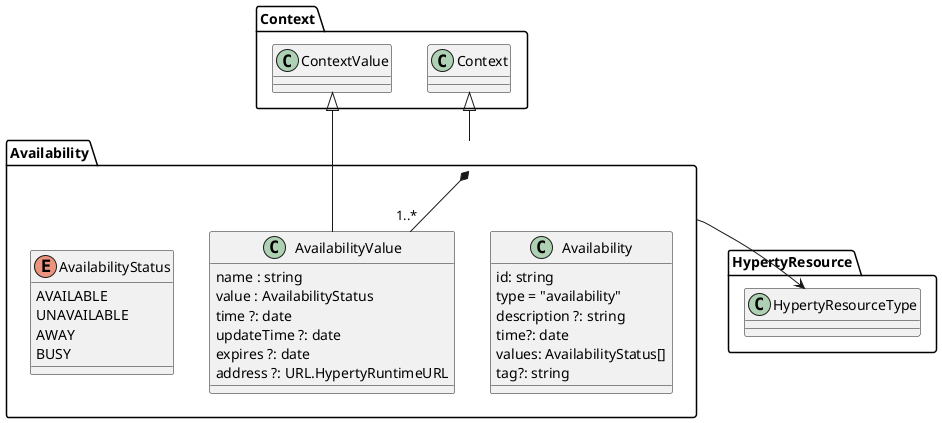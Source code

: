@startuml "availability-context.png"

Package Availability {

class Availability {
  id: string
  type = "availability"
  description ?: string
  time?: date
  values: AvailabilityStatus[]
  tag?: string
}

class AvailabilityValue {
  name : string
  value : AvailabilityStatus
  time ?: date
  updateTime ?: date
  expires ?: date
  address ?: URL.HypertyRuntimeURL
}

enum AvailabilityStatus {
 AVAILABLE
 UNAVAILABLE
 AWAY
 BUSY
}


}
Availability *-- "1..*" AvailabilityValue

Availability -up-|> Context.Context
AvailabilityValue -up-|> Context.ContextValue
Availability --> HypertyResource.HypertyResourceType


@enduml
